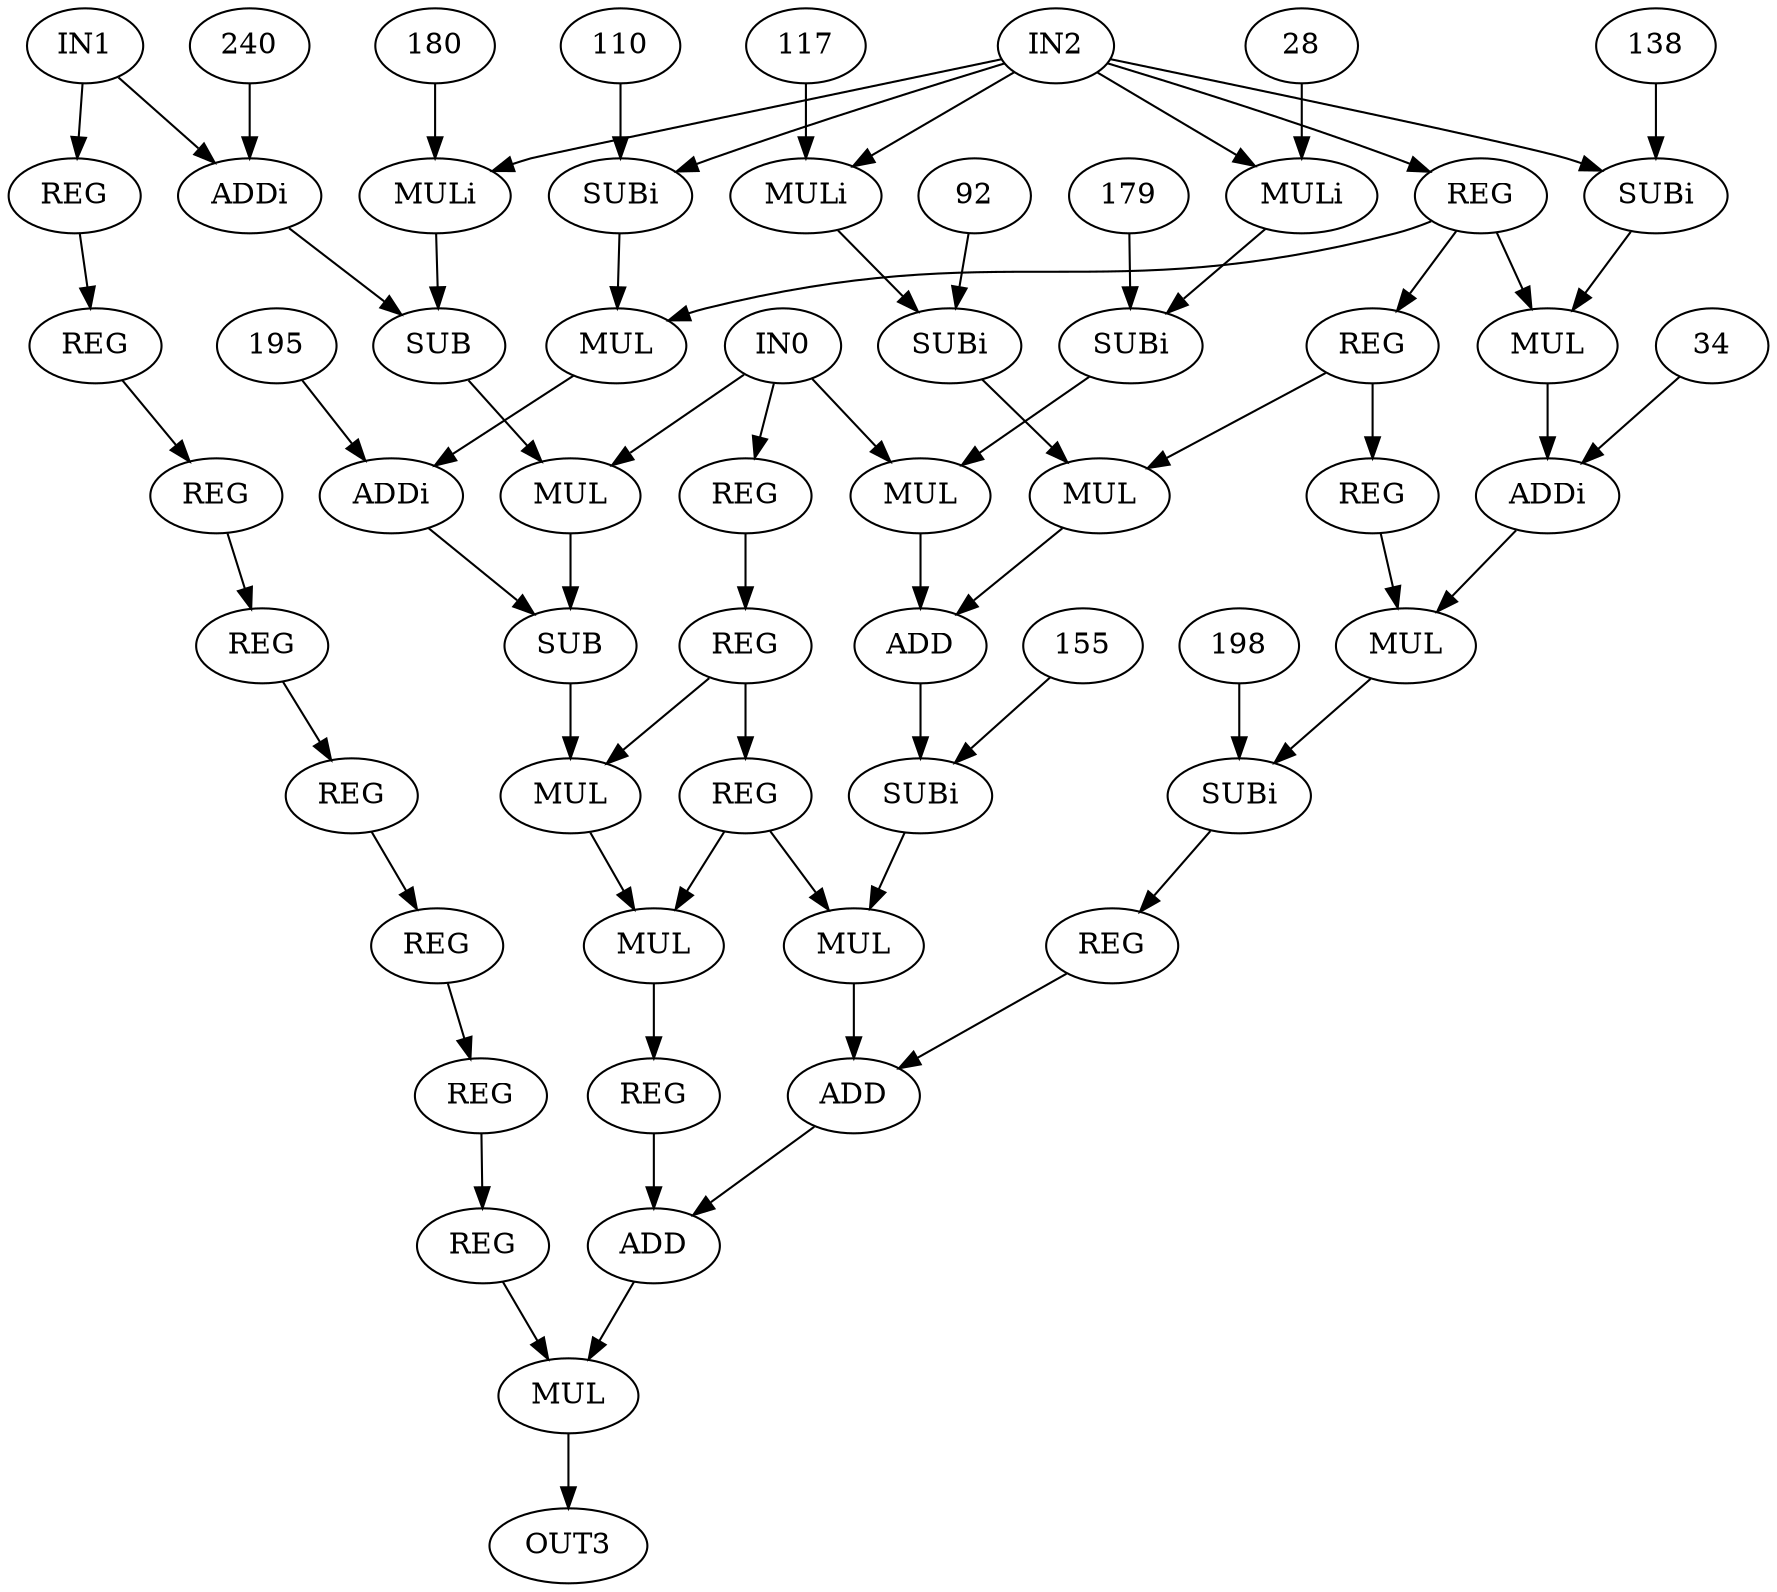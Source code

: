 digraph poly5{
 0 [ label = IN0 ]
 1 [ label = IN1 ]
 2 [ label = IN2 ]
 3 [ label = OUT3 ]
 4 [ label = REG]
 5 [ label = REG]
 6 [ label = REG]
 7 [ label = REG]
 8 [ label = REG]
 9 [ label = REG]
 10 [ label = REG]
 11 [ label = REG]
 12 [ label = REG]
 13 [ label = REG]
 14 [ label = REG]
 15 [ label = REG]
 16 [ label = REG]
 17 [ label = REG]
 18 [ label = SUBi, VALUE = 138]
 "18.138"[ label = 138 ]
 19 [ label = SUBi, VALUE = 110]
 "19.110"[ label = 110 ]
 20 [ label = MULi, VALUE = 117]
 "20.117"[ label = 117 ]
 21 [ label = MULi, VALUE = 28]
 "21.28"[ label = 28 ]
 22 [ label = MULi, VALUE = 180]
 "22.180"[ label = 180 ]
 23 [ label = ADDi, VALUE = 240]
 "23.240"[ label = 240 ]
 24 [ label = MUL]
 25 [ label = SUBi, VALUE = 92]
 "25.92"[ label = 92 ]
 26 [ label = SUBi, VALUE = 179]
 "26.179"[ label = 179 ]
 27 [ label = MUL]
 28 [ label = SUB]
 29 [ label = ADDi, VALUE = 34]
 "29.34"[ label = 34 ]
 30 [ label = MUL]
 31 [ label = MUL]
 32 [ label = ADDi, VALUE = 195]
 "32.195"[ label = 195 ]
 33 [ label = MUL]
 34 [ label = MUL]
 35 [ label = ADD]
 36 [ label = SUB]
 37 [ label = SUBi, VALUE = 198]
 "37.198"[ label = 198 ]
 38 [ label = SUBi, VALUE = 155]
 "38.155"[ label = 155 ]
 39 [ label = MUL]
 40 [ label = MUL]
 41 [ label = MUL]
 42 [ label = REG]
 43 [ label = REG]
 44 [ label = ADD]
 45 [ label = ADD]
 46 [ label = MUL]
 0 -> 4
 0 -> 31
 0 -> 33
 1 -> 23
 1 -> 7
 2 -> 18
 2 -> 20
 2 -> 21
 2 -> 19
 2 -> 22
 2 -> 15
 4 -> 5
 5 -> 39
 5 -> 6
 6 -> 41
 6 -> 40
 7 -> 8
 8 -> 9
 9 -> 10
 10 -> 11
 11 -> 12
 12 -> 13
 13 -> 14
 14 -> 46
 15 -> 24
 15 -> 27
 15 -> 16
 16 -> 30
 16 -> 17
 17 -> 34
 "18.138" -> 18
 18 -> 24
 "19.110" -> 19
 19 -> 27
 "20.117" -> 20
 20 -> 25
 "21.28" -> 21
 21 -> 26
 "22.180" -> 22
 22 -> 28
 "23.240" -> 23
 23 -> 28
 24 -> 29
 "25.92" -> 25
 25 -> 30
 "26.179" -> 26
 26 -> 31
 27 -> 32
 28 -> 33
 "29.34" -> 29
 29 -> 34
 30 -> 35
 31 -> 35
 "32.195" -> 32
 32 -> 36
 33 -> 36
 34 -> 37
 35 -> 38
 36 -> 39
 "37.198" -> 37
 37 -> 42
 "38.155" -> 38
 38 -> 40
 39 -> 41
 40 -> 44
 41 -> 43
 42 -> 44
 43 -> 45
 44 -> 45
 45 -> 46
 46 -> 3
}
